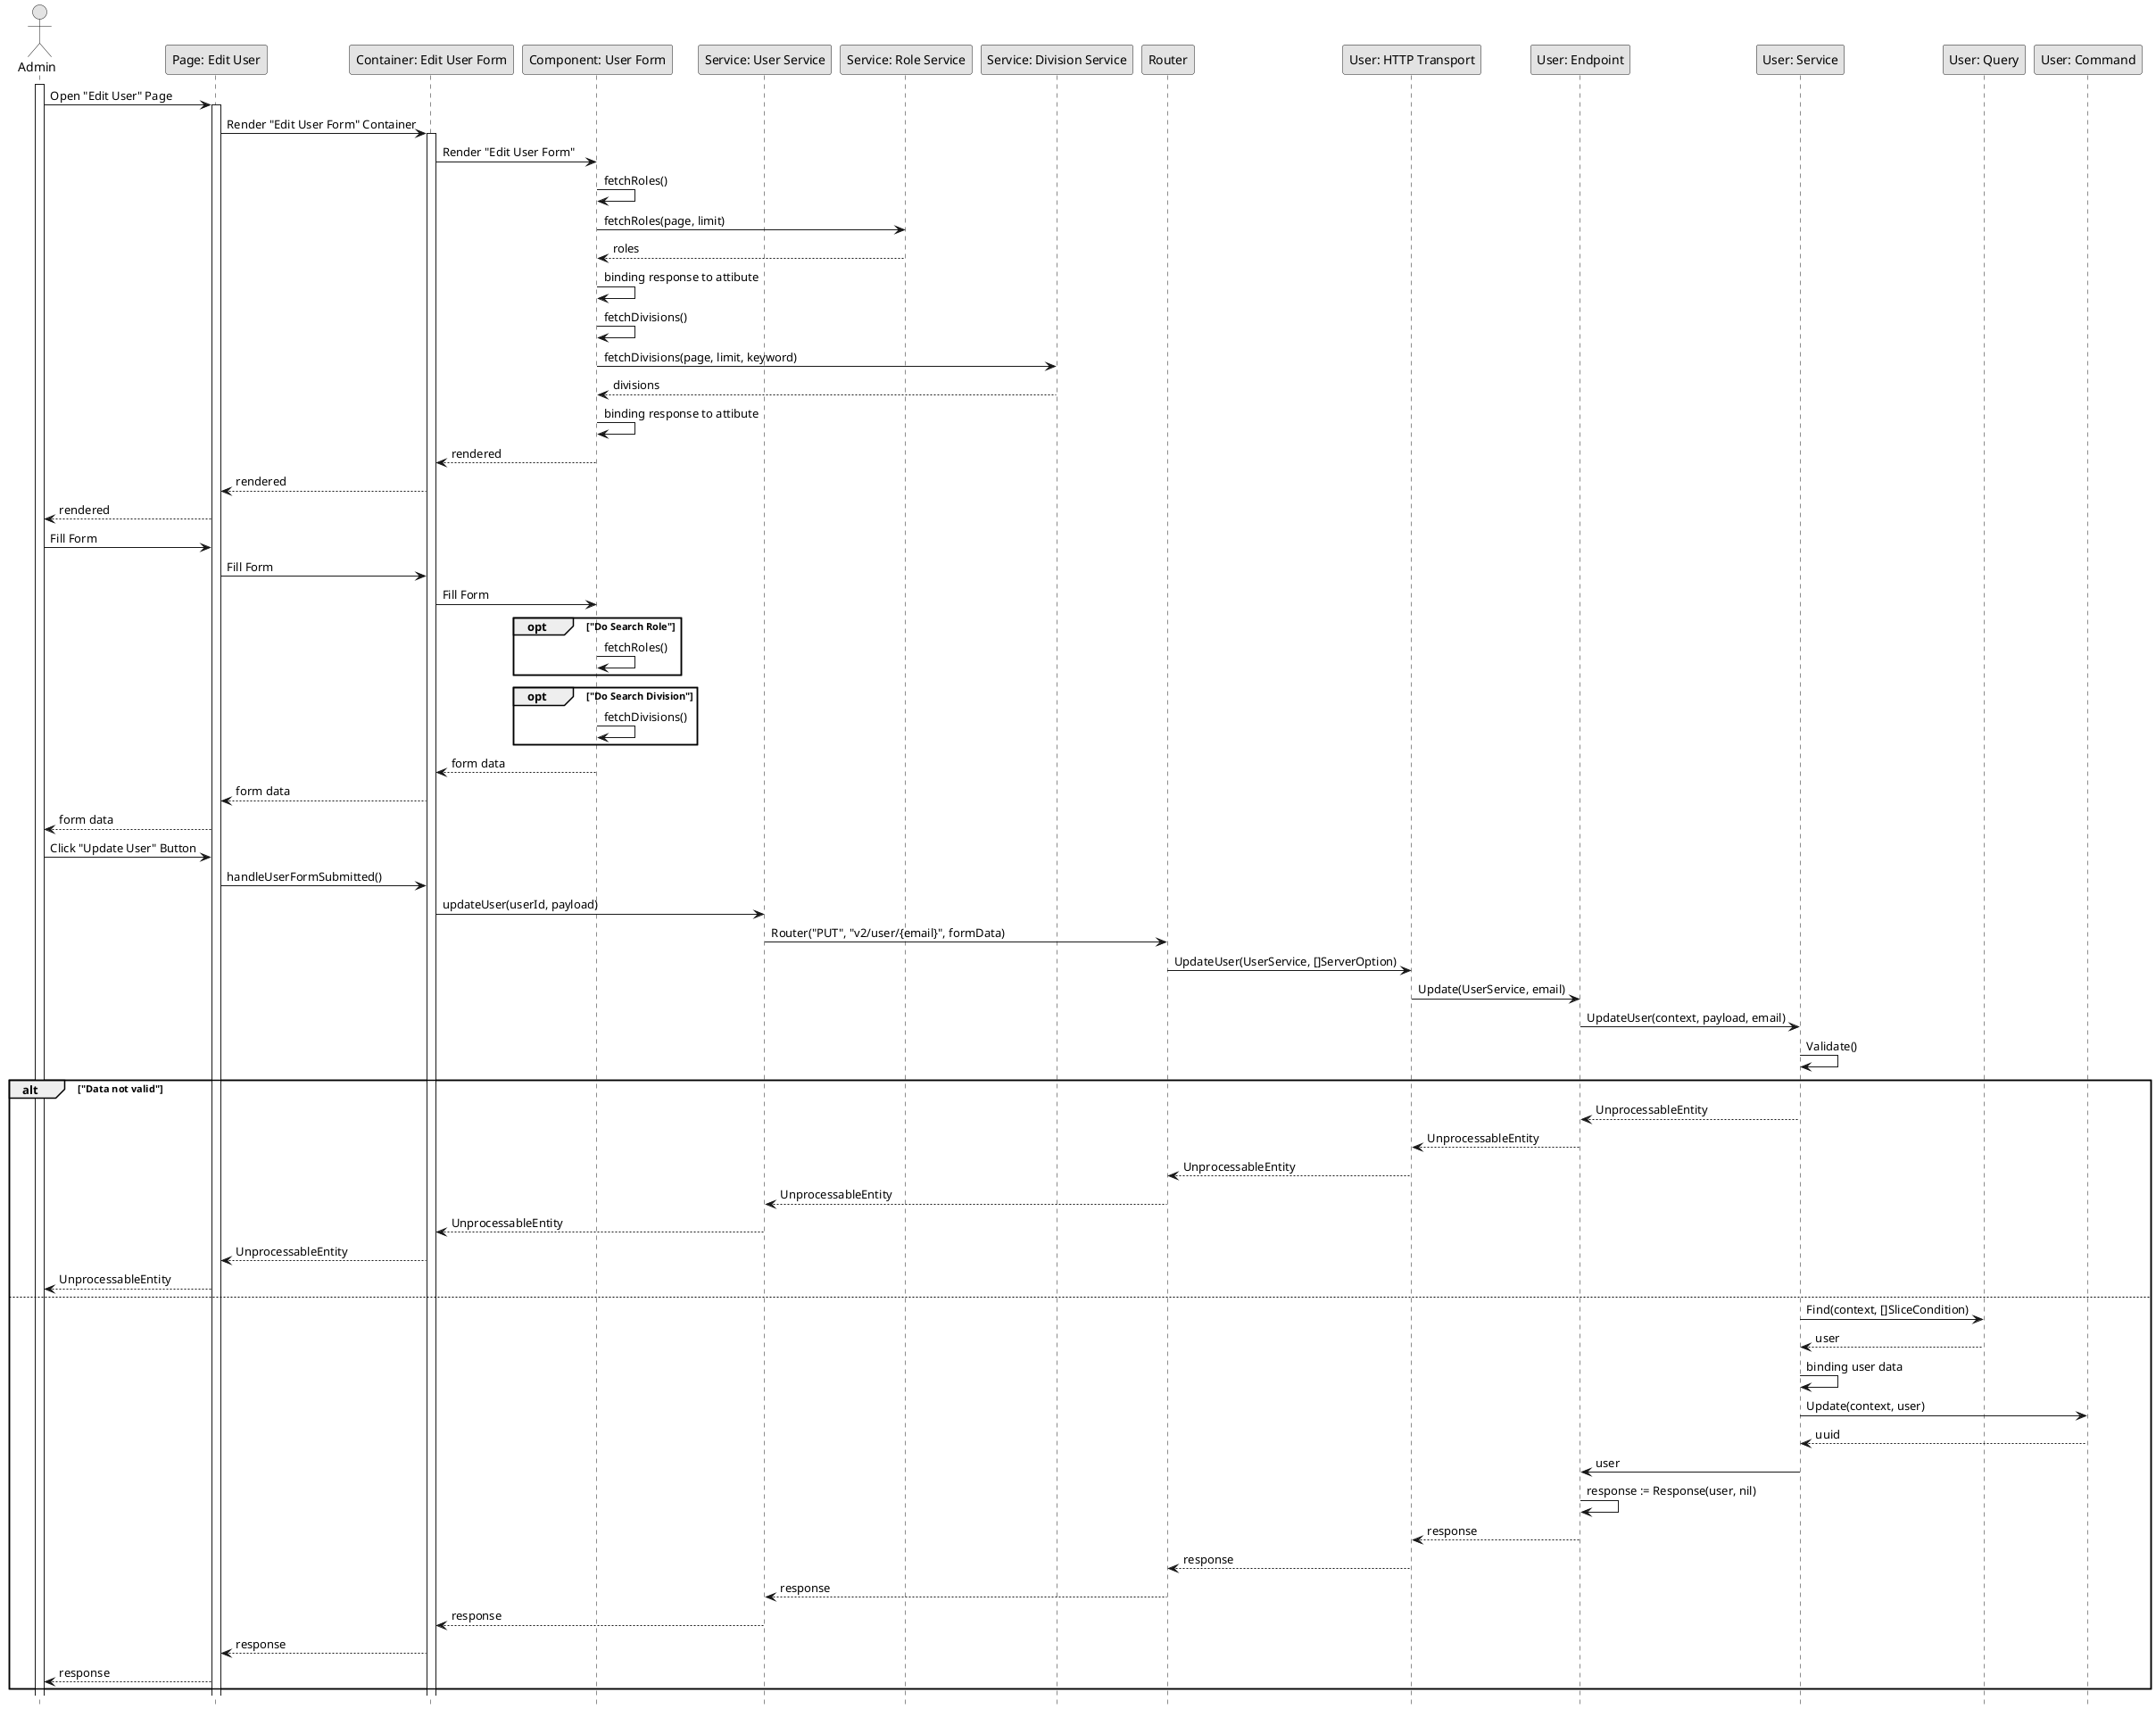 @startuml UpdateUser

skinparam Monochrome true
skinparam Shadowing false
hide footbox

actor Admin
participant "Page: Edit User" as EditUserPage
participant "Container: Edit User Form" as EditUserFormContainer
participant "Component: User Form" as UserFormComponent
participant "Service: User Service" as FEUserService
participant "Service: Role Service" as FERoleService
participant "Service: Division Service" as FEDivisionService
participant "Router" as Router
participant "User: HTTP Transport" as UserHTTPTransport
participant "User: Endpoint" as UserEndpoint
participant "User: Service" as UserService
participant "User: Query" as UserQuery
participant "User: Command" as UserCommand

activate Admin

' Load Data
Admin->EditUserPage: Open "Edit User" Page
activate EditUserPage
EditUserPage->EditUserFormContainer: Render "Edit User Form" Container
activate EditUserFormContainer
EditUserFormContainer->UserFormComponent: Render "Edit User Form"

' Fetch Roles
UserFormComponent->UserFormComponent: fetchRoles()
UserFormComponent->FERoleService: fetchRoles(page, limit)
FERoleService-->UserFormComponent: roles
UserFormComponent->UserFormComponent: binding response to attibute
' End Fetch Roles

' Fetch Division
UserFormComponent->UserFormComponent: fetchDivisions()
UserFormComponent->FEDivisionService: fetchDivisions(page, limit, keyword)
FEDivisionService-->UserFormComponent: divisions
UserFormComponent->UserFormComponent: binding response to attibute
' End Fetch Division

UserFormComponent-->EditUserFormContainer: rendered
EditUserFormContainer-->EditUserPage: rendered
EditUserPage-->Admin: rendered
' End Load Data

' Fill Data
Admin->EditUserPage: Fill Form
EditUserPage->EditUserFormContainer: Fill Form
EditUserFormContainer->UserFormComponent: Fill Form

opt "Do Search Role"
    UserFormComponent->UserFormComponent: fetchRoles()
end

opt "Do Search Division"
    UserFormComponent->UserFormComponent: fetchDivisions()
end

UserFormComponent-->EditUserFormContainer: form data
EditUserFormContainer-->EditUserPage: form data
EditUserPage-->Admin: form data
' End Fill Data

Admin->EditUserPage: Click "Update User" Button
EditUserPage->EditUserFormContainer: handleUserFormSubmitted()
EditUserFormContainer->FEUserService: updateUser(userId, payload)
FEUserService->Router: Router("PUT", "v2/user/{email}", formData)
Router->UserHTTPTransport: UpdateUser(UserService, []ServerOption)
UserHTTPTransport->UserEndpoint: Update(UserService, email)
UserEndpoint->UserService: UpdateUser(context, payload, email)
UserService->UserService: Validate()

alt "Data not valid"
    UserService-->UserEndpoint: UnprocessableEntity
    UserEndpoint-->UserHTTPTransport: UnprocessableEntity
    UserHTTPTransport-->Router: UnprocessableEntity
    Router-->FEUserService: UnprocessableEntity
    FEUserService-->EditUserFormContainer: UnprocessableEntity
    EditUserFormContainer-->EditUserPage: UnprocessableEntity
    EditUserPage-->Admin: UnprocessableEntity
else
    UserService->UserQuery: Find(context, []SliceCondition)
    UserQuery-->UserService: user

    UserService->UserService: binding user data

    UserService->UserCommand: Update(context, user)
    UserCommand-->UserService: uuid
    UserService->UserEndpoint: user
    UserEndpoint->UserEndpoint:  response := Response(user, nil)
    UserEndpoint-->UserHTTPTransport: response
    UserHTTPTransport-->Router: response
    Router-->FEUserService: response
    FEUserService-->EditUserFormContainer: response
    EditUserFormContainer-->EditUserPage: response
    EditUserPage-->Admin: response
end

@enduml